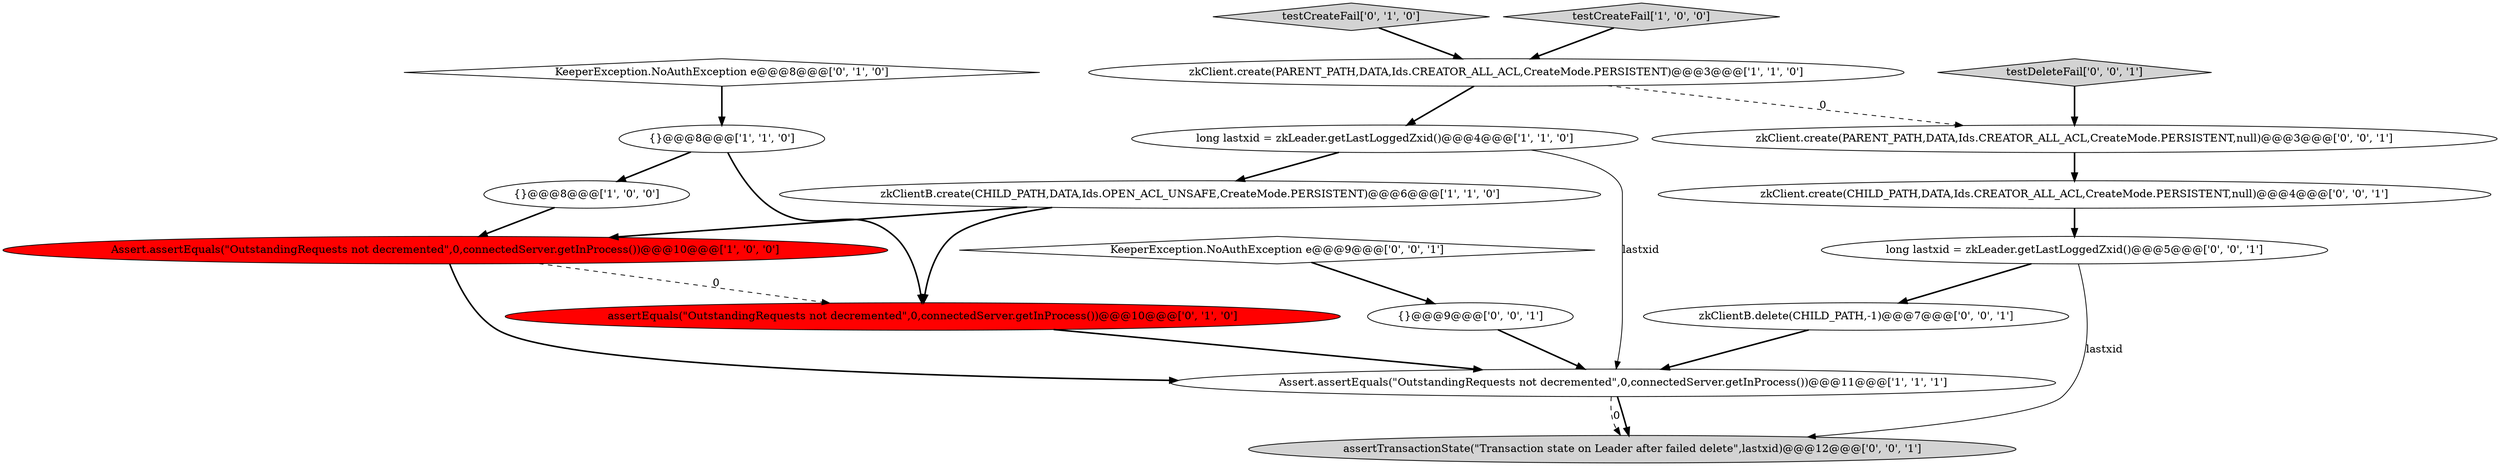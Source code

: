 digraph {
18 [style = filled, label = "assertTransactionState(\"Transaction state on Leader after failed delete\",lastxid)@@@12@@@['0', '0', '1']", fillcolor = lightgray, shape = ellipse image = "AAA0AAABBB3BBB"];
6 [style = filled, label = "Assert.assertEquals(\"OutstandingRequests not decremented\",0,connectedServer.getInProcess())@@@11@@@['1', '1', '1']", fillcolor = white, shape = ellipse image = "AAA0AAABBB1BBB"];
5 [style = filled, label = "{}@@@8@@@['1', '0', '0']", fillcolor = white, shape = ellipse image = "AAA0AAABBB1BBB"];
9 [style = filled, label = "assertEquals(\"OutstandingRequests not decremented\",0,connectedServer.getInProcess())@@@10@@@['0', '1', '0']", fillcolor = red, shape = ellipse image = "AAA1AAABBB2BBB"];
10 [style = filled, label = "testCreateFail['0', '1', '0']", fillcolor = lightgray, shape = diamond image = "AAA0AAABBB2BBB"];
11 [style = filled, label = "KeeperException.NoAuthException e@@@9@@@['0', '0', '1']", fillcolor = white, shape = diamond image = "AAA0AAABBB3BBB"];
15 [style = filled, label = "zkClient.create(PARENT_PATH,DATA,Ids.CREATOR_ALL_ACL,CreateMode.PERSISTENT,null)@@@3@@@['0', '0', '1']", fillcolor = white, shape = ellipse image = "AAA0AAABBB3BBB"];
16 [style = filled, label = "long lastxid = zkLeader.getLastLoggedZxid()@@@5@@@['0', '0', '1']", fillcolor = white, shape = ellipse image = "AAA0AAABBB3BBB"];
2 [style = filled, label = "zkClient.create(PARENT_PATH,DATA,Ids.CREATOR_ALL_ACL,CreateMode.PERSISTENT)@@@3@@@['1', '1', '0']", fillcolor = white, shape = ellipse image = "AAA0AAABBB1BBB"];
3 [style = filled, label = "long lastxid = zkLeader.getLastLoggedZxid()@@@4@@@['1', '1', '0']", fillcolor = white, shape = ellipse image = "AAA0AAABBB1BBB"];
4 [style = filled, label = "zkClientB.create(CHILD_PATH,DATA,Ids.OPEN_ACL_UNSAFE,CreateMode.PERSISTENT)@@@6@@@['1', '1', '0']", fillcolor = white, shape = ellipse image = "AAA0AAABBB1BBB"];
13 [style = filled, label = "testDeleteFail['0', '0', '1']", fillcolor = lightgray, shape = diamond image = "AAA0AAABBB3BBB"];
8 [style = filled, label = "KeeperException.NoAuthException e@@@8@@@['0', '1', '0']", fillcolor = white, shape = diamond image = "AAA0AAABBB2BBB"];
7 [style = filled, label = "{}@@@8@@@['1', '1', '0']", fillcolor = white, shape = ellipse image = "AAA0AAABBB1BBB"];
1 [style = filled, label = "Assert.assertEquals(\"OutstandingRequests not decremented\",0,connectedServer.getInProcess())@@@10@@@['1', '0', '0']", fillcolor = red, shape = ellipse image = "AAA1AAABBB1BBB"];
17 [style = filled, label = "{}@@@9@@@['0', '0', '1']", fillcolor = white, shape = ellipse image = "AAA0AAABBB3BBB"];
12 [style = filled, label = "zkClientB.delete(CHILD_PATH,-1)@@@7@@@['0', '0', '1']", fillcolor = white, shape = ellipse image = "AAA0AAABBB3BBB"];
14 [style = filled, label = "zkClient.create(CHILD_PATH,DATA,Ids.CREATOR_ALL_ACL,CreateMode.PERSISTENT,null)@@@4@@@['0', '0', '1']", fillcolor = white, shape = ellipse image = "AAA0AAABBB3BBB"];
0 [style = filled, label = "testCreateFail['1', '0', '0']", fillcolor = lightgray, shape = diamond image = "AAA0AAABBB1BBB"];
14->16 [style = bold, label=""];
4->9 [style = bold, label=""];
15->14 [style = bold, label=""];
17->6 [style = bold, label=""];
6->18 [style = bold, label=""];
2->3 [style = bold, label=""];
0->2 [style = bold, label=""];
1->9 [style = dashed, label="0"];
16->18 [style = solid, label="lastxid"];
3->6 [style = solid, label="lastxid"];
12->6 [style = bold, label=""];
3->4 [style = bold, label=""];
8->7 [style = bold, label=""];
9->6 [style = bold, label=""];
6->18 [style = dashed, label="0"];
2->15 [style = dashed, label="0"];
7->9 [style = bold, label=""];
5->1 [style = bold, label=""];
7->5 [style = bold, label=""];
1->6 [style = bold, label=""];
11->17 [style = bold, label=""];
10->2 [style = bold, label=""];
4->1 [style = bold, label=""];
13->15 [style = bold, label=""];
16->12 [style = bold, label=""];
}
